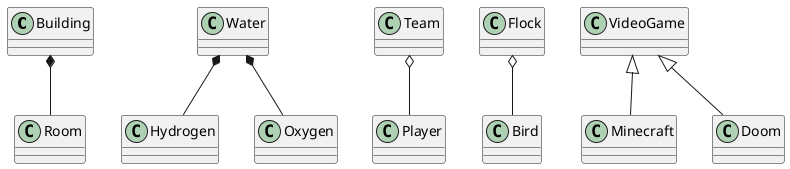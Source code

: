 @startuml
/'
This is plantuml diagram
This document is intended to be used as reference
for reading uml diagram using example cause
I (chatchai) keep forgetting direction of arrow
and what each arrow and how it looks

You can install vscode extension for plantuml
support and use "Alt + D" keyboard shortcut 
in order to view the diagram
'/

' Composition "NEED-A" Water need hydrogen to be water
Building *-- Room
Water *-- Hydrogen
Water *-- Oxygen

' Aggregation "MAYBE HAS/HAVE A"
Team o-- Player
Flock o-- Bird

' Inheritance "IS A"
VideoGame <|-- Minecraft
VideoGame <|-- Doom


@enduml